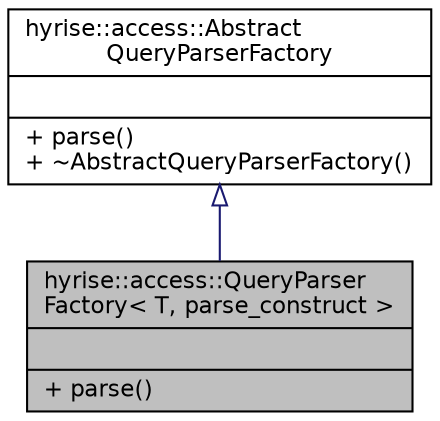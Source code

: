 digraph "hyrise::access::QueryParserFactory&lt; T, parse_construct &gt;"
{
  edge [fontname="Helvetica",fontsize="11",labelfontname="Helvetica",labelfontsize="11"];
  node [fontname="Helvetica",fontsize="11",shape=record];
  Node1 [label="{hyrise::access::QueryParser\lFactory\< T, parse_construct \>\n||+ parse()\l}",height=0.2,width=0.4,color="black", fillcolor="grey75", style="filled" fontcolor="black"];
  Node2 -> Node1 [dir="back",color="midnightblue",fontsize="11",style="solid",arrowtail="onormal",fontname="Helvetica"];
  Node2 [label="{hyrise::access::Abstract\lQueryParserFactory\n||+ parse()\l+ ~AbstractQueryParserFactory()\l}",height=0.2,width=0.4,color="black", fillcolor="white", style="filled",URL="$structhyrise_1_1access_1_1_abstract_query_parser_factory.html"];
}
